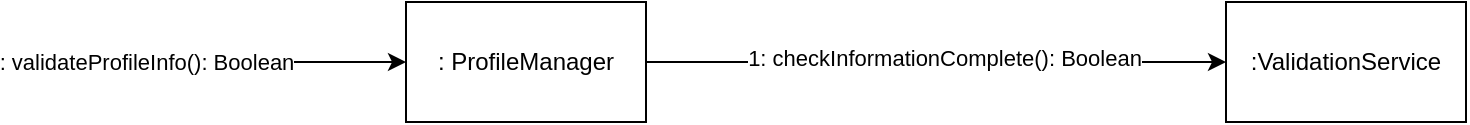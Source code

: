 <mxfile version="23.1.5" type="github">
  <diagram name="Page-1" id="e7e014a7-5840-1c2e-5031-d8a46d1fe8dd">
    <mxGraphModel dx="1434" dy="912" grid="1" gridSize="10" guides="1" tooltips="1" connect="1" arrows="1" fold="1" page="1" pageScale="1" pageWidth="1169" pageHeight="826" background="none" math="0" shadow="0">
      <root>
        <mxCell id="0" />
        <mxCell id="1" parent="0" />
        <mxCell id="S4X5wkgFhnKSy_tRCB5_-45" value="" style="edgeStyle=orthogonalEdgeStyle;rounded=0;orthogonalLoop=1;jettySize=auto;html=1;" edge="1" parent="1" source="S4X5wkgFhnKSy_tRCB5_-41" target="S4X5wkgFhnKSy_tRCB5_-44">
          <mxGeometry relative="1" as="geometry" />
        </mxCell>
        <mxCell id="S4X5wkgFhnKSy_tRCB5_-49" value="1: checkInformationComplete(): Boolean" style="edgeLabel;html=1;align=center;verticalAlign=middle;resizable=0;points=[];" vertex="1" connectable="0" parent="S4X5wkgFhnKSy_tRCB5_-45">
          <mxGeometry x="0.027" y="2" relative="1" as="geometry">
            <mxPoint as="offset" />
          </mxGeometry>
        </mxCell>
        <mxCell id="S4X5wkgFhnKSy_tRCB5_-48" style="edgeStyle=orthogonalEdgeStyle;rounded=0;orthogonalLoop=1;jettySize=auto;html=1;startArrow=classic;startFill=1;endArrow=none;endFill=0;" edge="1" parent="1" source="S4X5wkgFhnKSy_tRCB5_-41">
          <mxGeometry relative="1" as="geometry">
            <mxPoint x="110" y="180" as="targetPoint" />
          </mxGeometry>
        </mxCell>
        <mxCell id="S4X5wkgFhnKSy_tRCB5_-50" value=": validateProfileInfo(): Boolean" style="edgeLabel;html=1;align=center;verticalAlign=middle;resizable=0;points=[];" vertex="1" connectable="0" parent="S4X5wkgFhnKSy_tRCB5_-48">
          <mxGeometry x="-0.035" y="-2" relative="1" as="geometry">
            <mxPoint x="-67" y="2" as="offset" />
          </mxGeometry>
        </mxCell>
        <mxCell id="S4X5wkgFhnKSy_tRCB5_-41" value=": ProfileManager" style="rounded=0;whiteSpace=wrap;html=1;" vertex="1" parent="1">
          <mxGeometry x="240" y="150" width="120" height="60" as="geometry" />
        </mxCell>
        <mxCell id="S4X5wkgFhnKSy_tRCB5_-44" value=":ValidationService" style="whiteSpace=wrap;html=1;rounded=0;" vertex="1" parent="1">
          <mxGeometry x="650" y="150" width="120" height="60" as="geometry" />
        </mxCell>
      </root>
    </mxGraphModel>
  </diagram>
</mxfile>

